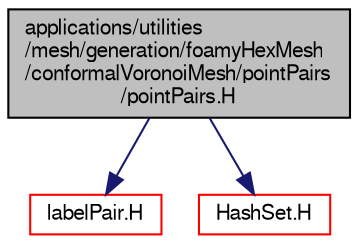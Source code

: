 digraph "applications/utilities/mesh/generation/foamyHexMesh/conformalVoronoiMesh/pointPairs/pointPairs.H"
{
  bgcolor="transparent";
  edge [fontname="FreeSans",fontsize="10",labelfontname="FreeSans",labelfontsize="10"];
  node [fontname="FreeSans",fontsize="10",shape=record];
  Node0 [label="applications/utilities\l/mesh/generation/foamyHexMesh\l/conformalVoronoiMesh/pointPairs\l/pointPairs.H",height=0.2,width=0.4,color="black", fillcolor="grey75", style="filled", fontcolor="black"];
  Node0 -> Node1 [color="midnightblue",fontsize="10",style="solid",fontname="FreeSans"];
  Node1 [label="labelPair.H",height=0.2,width=0.4,color="red",URL="$a12431.html"];
  Node0 -> Node75 [color="midnightblue",fontsize="10",style="solid",fontname="FreeSans"];
  Node75 [label="HashSet.H",height=0.2,width=0.4,color="red",URL="$a08471.html"];
}
